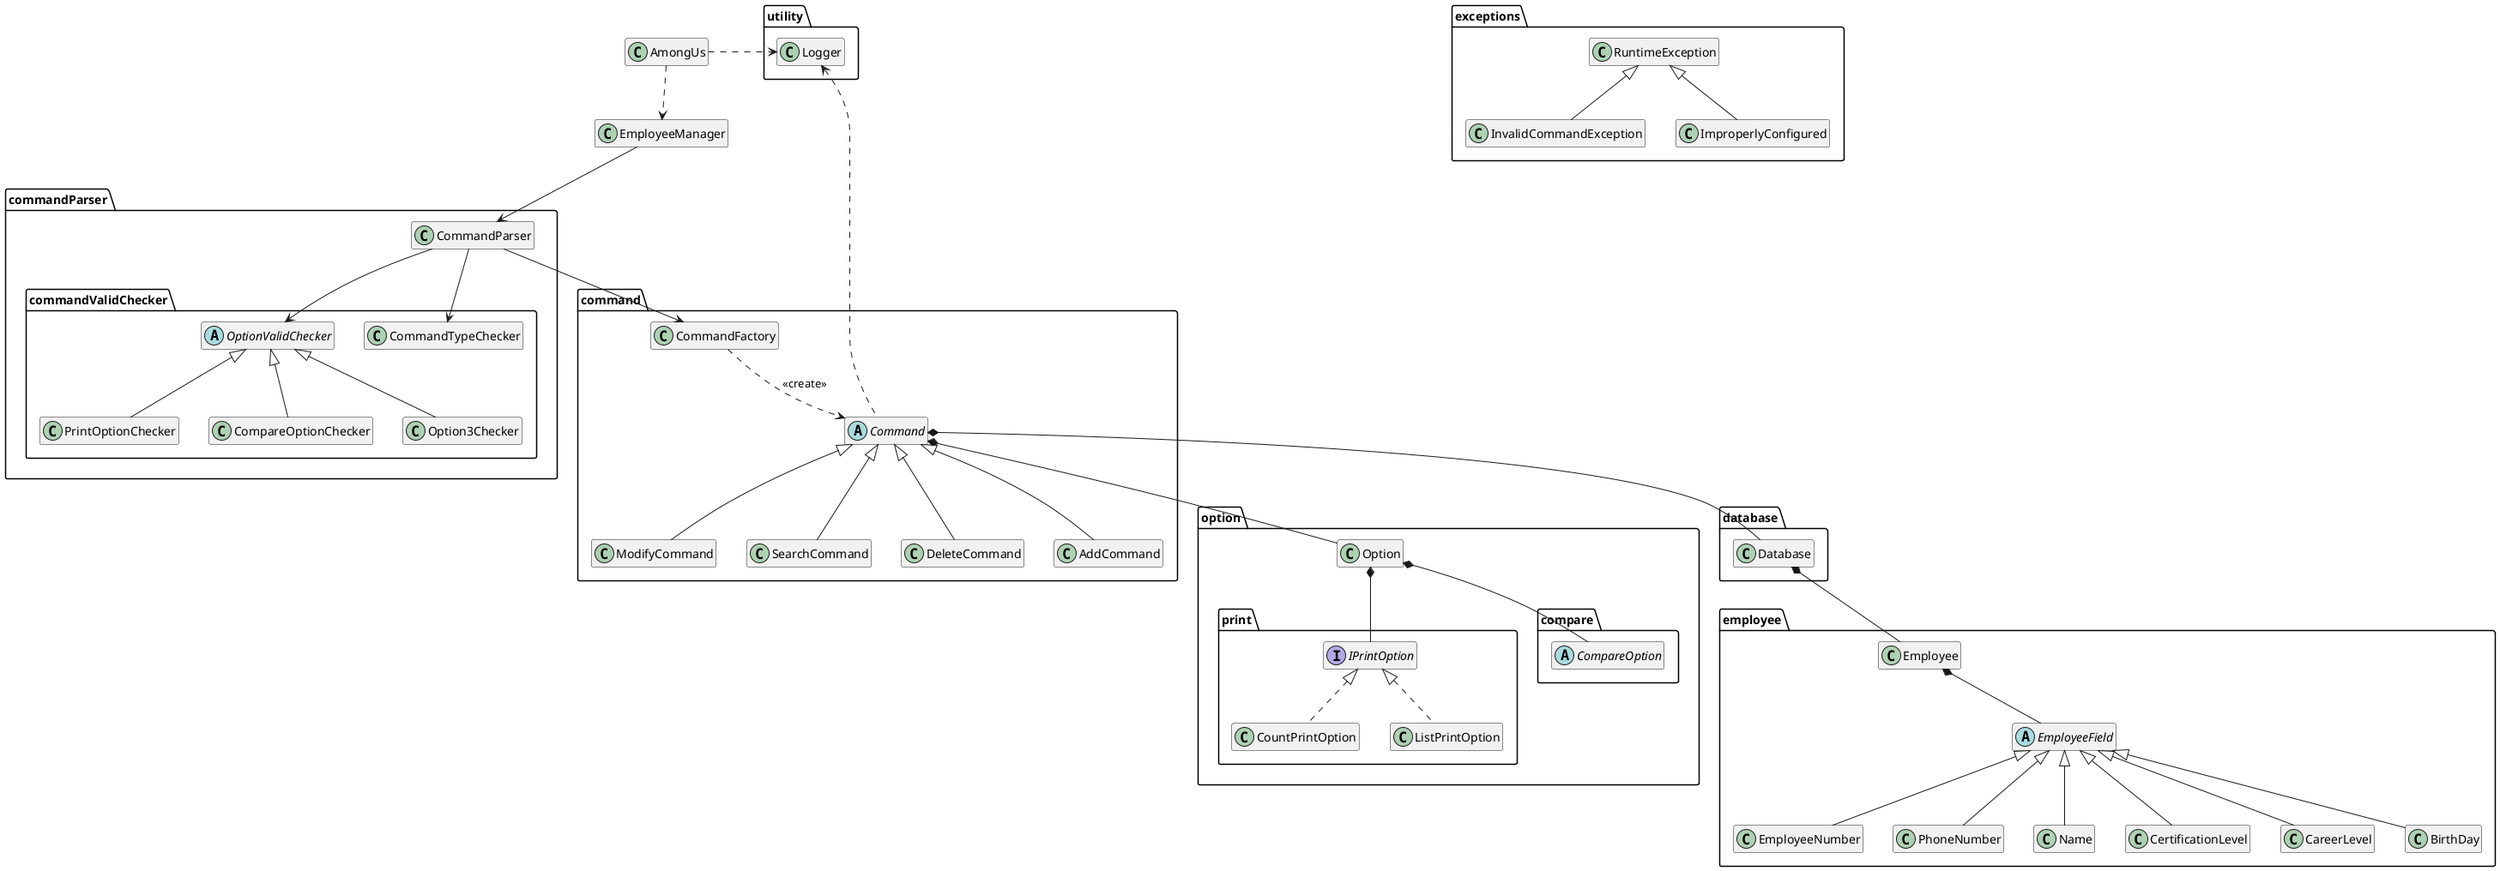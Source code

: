 @startuml
'https://plantuml.com/class-diagram

skinparam classAttributeIconSize 0

' PlantUML Parser 자동 생성
class employee.Employee {
- EmployeeNumber employeeNum
- Name name
- CareerLevel cl
- PhoneNumber phoneNum
- BirthDay birthday
- CertificationLevel certi
+ boolean isValid()
+ String toString()
+ String getFullEmployeeNumber()
+ EmployeeNumber getEmployeeNum()
+ void setEmployeeNum(EmployeeNumber)
+ Name getName()
+ void setName(Name)
+ CareerLevel getCl()
+ void setCl(CareerLevel)
+ PhoneNumber getPhoneNum()
+ void setPhoneNum(PhoneNumber)
+ BirthDay getBirthday()
+ void setBirthday(BirthDay)
+ CertificationLevel getCerti()
+ void setCerti(CertificationLevel)
}
class option.print.CountPrintOption {
+ String report(List<Employee>,String)
+ int getPrintLimit()
}
class employee.EmployeeNumber {
- String fullNumber
- String shortNumber
+ String getFullNumber()
+ void setFullNumber()
+ String getShortNumber()
+ void setShortNumber(String)
+ String toString()
+ boolean isValid()
+ boolean isValidString(String)
}
abstract class employee.EmployeeField {
+ String toString()
+ boolean isValid()
+ boolean isValidString(String)
}
interface option.print.IPrintOption {
~ String report(List<Employee>,String)
~ int getPrintLimit()
}
class command.ModifyCommand {
+ String getCommandType()
+ void run()
- Employee getUpdatedEmployee(Employee,String,String)
}
class employee.PhoneNumber {
- String middleNumber
- String lastNumber
+ String getMiddleNumber()
+ void setMiddleNumber(String)
+ String getLastNumber()
+ void setLastNumber(String)
+ String toString()
+ boolean isValid()
+ boolean isValidString(String)
}
abstract class commandParser.commandValidChecker.OptionValidChecker {
+ void check(String,List<String>)
# {abstract}boolean isValid(String,List<String>)
# {abstract}String getErrorMessage()
}
class employee.Name {
- String firstName
- String lastName
+ String getFirstName()
+ void setFirstName(String)
+ String getLastName()
+ void setLastName(String)
+ String toString()
+ boolean isValid()
+ boolean isValidString(String)
}
class command.CommandFactory {
- Database database
+ Command getCommand(String)
}
class employee.CertificationLevel {
- String certi
+ String getCerti()
+ void setCerti(String)
+ String toString()
+ boolean isValid()
+ boolean isValidString(String)
}
class utility.Logger {
- {static} File file
- {static} String DEFAULT_OUTPUT_FILE_PATH
- {static} String outputFilePath
- {static} ArrayList<String> printBuffer
+ {static} void setOutputFilePath(String)
+ {static} void logConsole(String)
+ {static} void appendLog(String)
+ {static} void flushLogToFile()
+ {static} void flushLogToConsole()
+ {static} void logFile(String)
- {static} boolean getOrCreateFile()
}
class exceptions.InvalidCommandException {
}
class option.Option {
- IPrintOption printOption
- CompareOption compareOption
+ IPrintOption getPrintOption()
+ CompareOption getCompareOption()
}
class commandParser.CommandParser {
- {static} int MIN_SPLIT_CNT
- String delimiter
- CommandTypeChecker commandTypeChecker
- List<OptionValidChecker> optionCheckerList
- CommandFactory commandFactory
- int printLimit
+ Command parseCommand(String)
- boolean isValidCommandLine(String)
- void checkArgsValidation(String,List<String>,List<String>)
- Command getCommand(String,List<String>,List<String>)
- Option getCommandOption(List<String>,List<String>)
- IPrintOption getPrintOption(String)
- CompareOption getCompareOption(String,String,String)
}
class command.SearchCommand {
- List<Employee> testResult
+ String getCommandType()
+ void run()
+ List<Employee> getTestResult()
}
class commandParser.commandValidChecker.PrintOptionChecker {
+ boolean isValid(String,List<String>)
# String getErrorMessage()
}
class command.DeleteCommand {
+ String getCommandType()
+ void run()
}
class commandParser.commandValidChecker.CommandTypeChecker {
- List<String> commandList
+ void check(String)
+ boolean isValid(String)
}
class database.Database {
- List<Employee> employees
- Set<String> usedEmpNumbers
- boolean sorted
+ List<Employee> select()
+ List<Employee> select(CompareOption)
+ List<Employee> select(CompareOption,int)
+ void delete(Employee)
+ void insert(Employee)
+ void update(Employee,Employee)
- void sortDatabase()
- boolean isDuplicateEmployeeNumber(String)
}
class commandParser.commandValidChecker.CompareOptionChecker {
- Map<String,List<String>> columnOptionMap
+ boolean isValid(String,List<String>)
# String getErrorMessage()
}
class EmployeeManager {
- CommandParser commandParser
+ void runCommand(String)
}
class exceptions.ImproperlyConfigured {
}
class employee.CareerLevel {
- String cl
+ String getCl()
+ void setCl(String)
+ String toString()
+ boolean isValid()
+ boolean isValidString(String)
}
abstract class option.compare.CompareOption {
# String query
+ {abstract}boolean compare(Employee)
}
class option.print.ListPrintOption {
- int printLimit
+ String report(List<Employee>,String)
+ int getPrintLimit()
}
'class option.compare.FirstNameCompareOption {
'+ boolean compare(Employee)
'}
'class option.compare.EmployeeNumberCompareOption {
'+ boolean compare(Employee)
'}
'class option.compare.NameCompareOption {
'+ boolean compare(Employee)
'}
'class option.compare.LastNameCompareOption {
'+ boolean compare(Employee)
'}
'class option.compare.DefaultCompareOption {
'+ boolean compare(Employee)
'}
'class option.compare.CareerLevelCompareOption {
'+ boolean compare(Employee)
'}
'class option.compare.BirthdayYearCompareOption {
'+ boolean compare(Employee)
'}
'class option.compare.BirthdayCompareOption {
'+ boolean compare(Employee)
'}
'class option.compare.CertificationCompareOption {
'+ boolean compare(Employee)
'}
'class option.compare.BirthdayMonthCompareOption {
'+ boolean compare(Employee)
'}
'class option.compare.PhoneNumberCompareOption {
'+ boolean compare(Employee)
'}
'class option.compare.LastPhoneNumberCompareOption {
'+ boolean compare(Employee)
'}
'class option.compare.MiddlePhoneNumberCompareOption {
'+ boolean compare(Employee)
'}
'class option.compare.BirthdayDayCompareOption {
'+ boolean compare(Employee)
'}
abstract class command.Command {
# int paramCount
# Database database
# Option option
# List<String> params
# void print(List<Employee>)
# boolean isParamCountValid()
+ Database getDatabase()
+ Option getOption()
+ void setOption(Option)
+ List<String> getParams()
+ void setParams(List<String>)
+ {abstract}String getCommandType()
+ {abstract}void run()
}
class commandParser.commandValidChecker.Option3Checker {
+ boolean isValid(String,List<String>)
# String getErrorMessage()
}
class employee.BirthDay {
- String year
- String month
- String day
+ String getYear()
+ void setYear(String)
+ String getMonth()
+ void setMonth(String)
+ String getDay()
+ void setDay(String)
+ String toString()
+ boolean isValid()
+ boolean isValidString(String)
}
class command.AddCommand {
+ String getCommandType()
+ void run()
- Employee makeNewbie(List<String>)
}
class AmongUs {
- {static} String DEFAULT_INPUT_FILE_PATH
- {static} String DEFAULT_OUTPUT_FILE_PATH
- {static} String inputFileName
- {static} String outputFileName
+ {static} void main(String[])
- {static} void setupFiles(String[])
}


option.print.IPrintOption <|.. option.print.CountPrintOption
employee.EmployeeField <|-- employee.EmployeeNumber
command.Command <|-- command.ModifyCommand
employee.EmployeeField <|-- employee.PhoneNumber
employee.EmployeeField <|-- employee.Name
employee.EmployeeField <|-- employee.CertificationLevel
exceptions.RuntimeException <|-- exceptions.InvalidCommandException
command.Command <|-- command.SearchCommand
commandParser.commandValidChecker.OptionValidChecker <|-- commandParser.commandValidChecker.PrintOptionChecker
command.Command <|-- command.DeleteCommand
commandParser.commandValidChecker.OptionValidChecker <|-- commandParser.commandValidChecker.CompareOptionChecker
exceptions.RuntimeException <|-- exceptions.ImproperlyConfigured
employee.EmployeeField <|-- employee.CareerLevel
option.print.IPrintOption <|.. option.print.ListPrintOption
'option.compare.CompareOption <|-- option.compare.EmployeeNumberCompareOption
'option.compare.CompareOption <|-- option.compare.NameCompareOption
'option.compare.CompareOption <|-- option.compare.DefaultCompareOption
'option.compare.CompareOption <|-- option.compare.CertificationCompareOption
'option.compare.CompareOption <|-- option.compare.FirstNameCompareOption
'option.compare.CompareOption <|-- option.compare.LastNameCompareOption
'option.compare.CompareOption <|-- option.compare.CareerLevelCompareOption
'option.compare.CompareOption <|-- option.compare.BirthdayYearCompareOption
'option.compare.CompareOption <|-- option.compare.BirthdayCompareOption
'option.compare.CompareOption <|-- option.compare.BirthdayMonthCompareOption
'option.compare.CompareOption <|-- option.compare.PhoneNumberCompareOption
'option.compare.CompareOption <|-- option.compare.LastPhoneNumberCompareOption
'option.compare.CompareOption <|-- option.compare.MiddlePhoneNumberCompareOption
'option.compare.CompareOption <|-- option.compare.BirthdayDayCompareOption
commandParser.commandValidChecker.OptionValidChecker <|-- commandParser.commandValidChecker.Option3Checker
employee.EmployeeField <|-- employee.BirthDay
command.Command <|-- command.AddCommand

' Manual 작성
AmongUs ..> EmployeeManager
EmployeeManager --> commandParser.CommandParser
commandParser.CommandParser --> commandParser.commandValidChecker.CommandTypeChecker
commandParser.CommandParser --> commandParser.commandValidChecker.OptionValidChecker
commandParser.CommandParser --> command.CommandFactory
command.CommandFactory ..> command.Command: <<create>>

command.Command *-- database.Database
command.Command *-- option.Option

database.Database *-- employee.Employee
employee.Employee *-- employee.EmployeeField

AmongUs .> utility.Logger
command.Command .up.> utility.Logger

option.Option *-- option.print.IPrintOption
option.Option *-- option.compare.CompareOption

' Hide Option
hide members
'hide fields
'hide methods

'hide circle
'hide stereotype

@enduml
